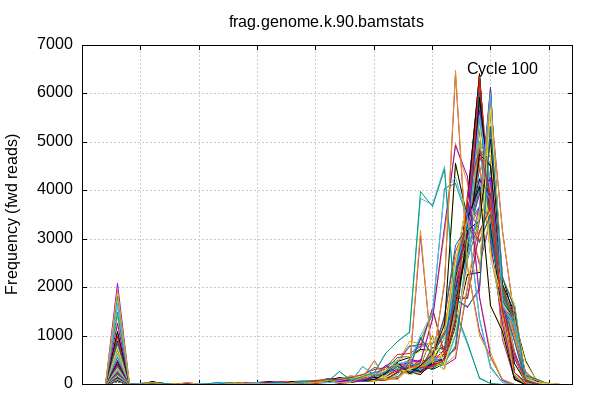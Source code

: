 
            set terminal png size 600,400 truecolor
            set output "frag.genome.k.90/quals3.png"
            set grid xtics ytics y2tics back lc rgb "#cccccc"
            set multiplot
            
            set title "frag.genome.k.90.bamstats"
            set ylabel "Frequency (fwd reads)"
            set label "Cycle 100" at 32+1,6475
            unset xlabel
            set xrange [0:42]
            set format x ""
        plot '-' using 1:2 with lines t '','-' using 1:2 with lines t '','-' using 1:2 with lines t '','-' using 1:2 with lines t '','-' using 1:2 with lines t '','-' using 1:2 with lines t '','-' using 1:2 with lines t '','-' using 1:2 with lines t '','-' using 1:2 with lines t '','-' using 1:2 with lines t '','-' using 1:2 with lines t '','-' using 1:2 with lines t '','-' using 1:2 with lines t '','-' using 1:2 with lines t '','-' using 1:2 with lines t '','-' using 1:2 with lines t '','-' using 1:2 with lines t '','-' using 1:2 with lines t '','-' using 1:2 with lines t '','-' using 1:2 with lines t '','-' using 1:2 with lines t '','-' using 1:2 with lines t '','-' using 1:2 with lines t '','-' using 1:2 with lines t '','-' using 1:2 with lines t '','-' using 1:2 with lines t '','-' using 1:2 with lines t '','-' using 1:2 with lines t '','-' using 1:2 with lines t '','-' using 1:2 with lines t '','-' using 1:2 with lines t '','-' using 1:2 with lines t '','-' using 1:2 with lines t '','-' using 1:2 with lines t '','-' using 1:2 with lines t '','-' using 1:2 with lines t '','-' using 1:2 with lines t '','-' using 1:2 with lines t '','-' using 1:2 with lines t '','-' using 1:2 with lines t '','-' using 1:2 with lines t '','-' using 1:2 with lines t '','-' using 1:2 with lines t '','-' using 1:2 with lines t '','-' using 1:2 with lines t '','-' using 1:2 with lines t '','-' using 1:2 with lines t '','-' using 1:2 with lines t '','-' using 1:2 with lines t '','-' using 1:2 with lines t '','-' using 1:2 with lines t '','-' using 1:2 with lines t '','-' using 1:2 with lines t '','-' using 1:2 with lines t '','-' using 1:2 with lines t '','-' using 1:2 with lines t '','-' using 1:2 with lines t '','-' using 1:2 with lines t '','-' using 1:2 with lines t '','-' using 1:2 with lines t '','-' using 1:2 with lines t '','-' using 1:2 with lines t '','-' using 1:2 with lines t '','-' using 1:2 with lines t '','-' using 1:2 with lines t '','-' using 1:2 with lines t '','-' using 1:2 with lines t '','-' using 1:2 with lines t '','-' using 1:2 with lines t '','-' using 1:2 with lines t '','-' using 1:2 with lines t '','-' using 1:2 with lines t '','-' using 1:2 with lines t '','-' using 1:2 with lines t '','-' using 1:2 with lines t '','-' using 1:2 with lines t '','-' using 1:2 with lines t '','-' using 1:2 with lines t '','-' using 1:2 with lines t '','-' using 1:2 with lines t '','-' using 1:2 with lines t '','-' using 1:2 with lines t '','-' using 1:2 with lines t '','-' using 1:2 with lines t '','-' using 1:2 with lines t '','-' using 1:2 with lines t '','-' using 1:2 with lines t '','-' using 1:2 with lines t '','-' using 1:2 with lines t '','-' using 1:2 with lines t '','-' using 1:2 with lines t '','-' using 1:2 with lines t '','-' using 1:2 with lines t '','-' using 1:2 with lines t '','-' using 1:2 with lines t '','-' using 1:2 with lines t '','-' using 1:2 with lines t '','-' using 1:2 with lines t '','-' using 1:2 with lines t '','-' using 1:2 with lines t '','-' using 1:2 with lines t ''
1	0
2	0
3	2087
4	0
5	0
6	52
7	0
8	0
9	48
10	0
11	0
12	0
13	19
14	0
15	2
16	3
17	9
18	28
19	0
20	46
21	71
22	20
23	33
24	130
25	503
26	93
27	162
28	313
29	3068
30	465
31	2087
32	6425
33	2424
34	1086
35	564
36	104
37	0
38	0
39	0
40	0
41	0
end
1	0
2	2
3	1827
4	0
5	4
6	11
7	10
8	2
9	6
10	15
11	8
12	39
13	15
14	33
15	19
16	14
17	21
18	12
19	56
20	59
21	62
22	49
23	51
24	374
25	192
26	278
27	413
28	487
29	924
30	1452
31	4052
32	4149
33	3430
34	1371
35	369
36	36
37	0
38	0
39	0
40	0
41	0
end
1	0
2	0
3	1603
4	4
5	2
6	14
7	6
8	10
9	8
10	12
11	26
12	9
13	12
14	15
15	6
16	14
17	31
18	10
19	43
20	42
21	67
22	271
23	113
24	182
25	251
26	645
27	878
28	1091
29	3838
30	3714
31	4496
32	1448
33	834
34	136
35	11
36	0
37	0
38	0
39	0
40	0
41	0
end
1	0
2	0
3	1396
4	1
5	0
6	14
7	3
8	6
9	8
10	15
11	19
12	9
13	8
14	20
15	21
16	10
17	27
18	18
19	36
20	32
21	34
22	55
23	82
24	94
25	154
26	354
27	264
28	527
29	455
30	1387
31	3111
32	4986
33	4156
34	1812
35	654
36	74
37	0
38	0
39	0
40	0
41	0
end
1	0
2	0
3	1221
4	0
5	0
6	16
7	2
8	10
9	12
10	16
11	16
12	5
13	8
14	17
15	22
16	11
17	43
18	33
19	41
20	23
21	61
22	73
23	67
24	104
25	94
26	195
27	446
28	234
29	426
30	549
31	1222
32	4554
33	3406
34	4062
35	1581
36	1170
37	102
38	0
39	0
40	0
41	0
end
1	0
2	0
3	1075
4	2
5	5
6	39
7	4
8	5
9	14
10	15
11	20
12	10
13	3
14	22
15	15
16	23
17	41
18	17
19	41
20	32
21	48
22	54
23	74
24	90
25	103
26	96
27	251
28	368
29	364
30	362
31	499
32	1382
33	3930
34	4769
35	3786
36	1531
37	656
38	96
39	0
40	0
41	0
end
1	0
2	0
3	972
4	2
5	4
6	42
7	3
8	12
9	14
10	14
11	8
12	18
13	6
14	16
15	19
16	13
17	33
18	29
19	43
20	52
21	66
22	59
23	104
24	119
25	169
26	254
27	311
28	348
29	946
30	609
31	1101
32	1752
33	1615
34	1947
35	5264
36	2195
37	1584
38	99
39	0
40	0
41	0
end
1	0
2	0
3	880
4	0
5	2
6	61
7	4
8	14
9	9
10	13
11	15
12	13
13	14
14	28
15	14
16	19
17	47
18	10
19	42
20	46
21	55
22	71
23	94
24	83
25	205
26	138
27	294
28	338
29	391
30	1018
31	451
32	1197
33	2277
34	2305
35	5662
36	2197
37	1662
38	133
39	40
40	0
41	0
end
1	0
2	1
3	796
4	1
5	0
6	30
7	5
8	11
9	13
10	12
11	17
12	16
13	9
14	24
15	20
16	11
17	30
18	32
19	32
20	45
21	41
22	53
23	96
24	67
25	101
26	109
27	140
28	362
29	374
30	493
31	395
32	529
33	2005
34	3382
35	5808
36	3178
37	1352
38	177
39	75
40	0
41	0
end
1	0
2	0
3	724
4	0
5	3
6	45
7	2
8	22
9	17
10	14
11	19
12	16
13	20
14	23
15	21
16	18
17	33
18	47
19	31
20	47
21	46
22	87
23	64
24	79
25	129
26	84
27	249
28	483
29	279
30	545
31	399
32	1018
33	2590
34	3383
35	6115
36	1684
37	1308
38	144
39	54
40	0
41	0
end
1	0
2	1
3	638
4	0
5	6
6	20
7	8
8	12
9	19
10	17
11	15
12	16
13	18
14	26
15	18
16	21
17	30
18	20
19	40
20	43
21	73
22	59
23	90
24	64
25	110
26	102
27	147
28	452
29	315
30	475
31	467
32	779
33	2803
34	3422
35	6026
36	1812
37	1424
38	173
39	81
40	0
41	0
end
1	0
2	0
3	562
4	0
5	1
6	33
7	3
8	13
9	12
10	20
11	14
12	10
13	13
14	21
15	17
16	23
17	35
18	20
19	37
20	49
21	55
22	71
23	75
24	72
25	115
26	122
27	139
28	480
29	257
30	382
31	528
32	731
33	2688
34	3565
35	6086
36	1901
37	1418
38	178
39	96
40	0
41	0
end
1	0
2	0
3	519
4	1
5	2
6	34
7	5
8	20
9	14
10	14
11	20
12	19
13	17
14	19
15	19
16	11
17	43
18	19
19	43
20	33
21	47
22	56
23	79
24	64
25	100
26	115
27	234
28	344
29	245
30	435
31	561
32	1291
33	2989
34	3401
35	4942
36	2201
37	1602
38	213
39	71
40	0
41	0
end
1	0
2	0
3	465
4	3
5	5
6	36
7	7
8	15
9	19
10	22
11	17
12	25
13	18
14	31
15	28
16	20
17	52
18	38
19	57
20	67
21	126
22	119
23	150
24	177
25	354
26	307
27	563
28	583
29	748
30	1571
31	589
32	1781
33	1780
34	3169
35	3682
36	1627
37	1393
38	141
39	57
40	0
41	0
end
1	0
2	2
3	423
4	1
5	3
6	34
7	12
8	16
9	22
10	20
11	8
12	12
13	22
14	17
15	14
16	29
17	28
18	41
19	54
20	46
21	71
22	51
23	81
24	101
25	106
26	260
27	317
28	211
29	267
30	579
31	1388
32	2744
33	3336
34	2976
35	3496
36	1567
37	1292
38	152
39	43
40	0
41	0
end
1	0
2	0
3	393
4	0
5	1
6	30
7	3
8	11
9	18
10	20
11	15
12	11
13	20
14	26
15	21
16	18
17	16
18	45
19	31
20	41
21	54
22	71
23	70
24	87
25	94
26	210
27	330
28	221
29	252
30	449
31	961
32	2482
33	3851
34	3097
35	3646
36	1676
37	1400
38	123
39	48
40	0
41	0
end
1	0
2	5
3	372
4	0
5	6
6	31
7	8
8	17
9	14
10	18
11	11
12	19
13	24
14	33
15	27
16	20
17	36
18	59
19	51
20	57
21	59
22	106
23	141
24	115
25	187
26	231
27	362
28	373
29	372
30	667
31	1102
32	2554
33	3468
34	2478
35	3388
36	1807
37	1449
38	142
39	33
40	0
41	0
end
1	0
2	0
3	342
4	0
5	3
6	41
7	7
8	16
9	17
10	17
11	16
12	20
13	22
14	17
15	20
16	15
17	41
18	45
19	44
20	60
21	70
22	78
23	88
24	68
25	116
26	159
27	399
28	260
29	302
30	562
31	384
32	2307
33	3230
34	4197
35	3818
36	1584
37	1367
38	110
39	0
40	0
41	0
end
1	0
2	1
3	316
4	1
5	0
6	41
7	8
8	8
9	15
10	22
11	5
12	7
13	25
14	20
15	20
16	13
17	29
18	48
19	39
20	32
21	69
22	60
23	72
24	75
25	116
26	141
27	453
28	236
29	346
30	483
31	432
32	2230
33	2895
34	3982
35	4046
36	2007
37	1342
38	152
39	55
40	0
41	0
end
1	0
2	0
3	290
4	2
5	3
6	21
7	10
8	15
9	13
10	12
11	19
12	10
13	26
14	10
15	22
16	18
17	21
18	26
19	31
20	32
21	62
22	61
23	60
24	75
25	102
26	123
27	376
28	258
29	273
30	569
31	484
32	2215
33	3022
34	4163
35	4229
36	1698
37	1306
38	125
39	60
40	0
41	0
end
1	0
2	0
3	265
4	1
5	2
6	32
7	11
8	21
9	11
10	14
11	8
12	6
13	26
14	17
15	19
16	22
17	34
18	30
19	28
20	42
21	42
22	72
23	58
24	92
25	90
26	150
27	356
28	256
29	234
30	471
31	509
32	2199
33	3227
34	4123
35	3969
36	1785
37	1404
38	161
39	55
40	0
41	0
end
1	0
2	0
3	249
4	1
5	1
6	26
7	12
8	12
9	13
10	19
11	8
12	13
13	19
14	20
15	15
16	24
17	23
18	33
19	17
20	41
21	57
22	60
23	71
24	65
25	89
26	106
27	355
28	242
29	243
30	430
31	539
32	2181
33	3080
34	4136
35	3983
36	2072
37	1370
38	153
39	64
40	0
41	0
end
1	0
2	6
3	243
4	10
5	3
6	38
7	18
8	13
9	15
10	22
11	9
12	23
13	20
14	26
15	19
16	16
17	20
18	30
19	53
20	44
21	50
22	71
23	121
24	92
25	134
26	201
27	346
28	344
29	338
30	757
31	745
32	2352
33	3201
34	3633
35	3462
36	1868
37	1284
38	164
39	51
40	0
41	0
end
1	0
2	0
3	232
4	4
5	4
6	29
7	13
8	11
9	6
10	12
11	17
12	21
13	10
14	22
15	15
16	19
17	26
18	43
19	26
20	50
21	60
22	73
23	75
24	99
25	96
26	216
27	328
28	313
29	304
30	483
31	537
32	2122
33	2980
34	4133
35	3337
36	2226
37	1347
38	495
39	39
40	19
41	0
end
1	0
2	0
3	218
4	3
5	2
6	30
7	11
8	15
9	17
10	14
11	22
12	17
13	17
14	19
15	31
16	15
17	26
18	36
19	41
20	74
21	37
22	106
23	64
24	90
25	82
26	170
27	362
28	312
29	308
30	563
31	529
32	2126
33	3009
34	4224
35	4062
36	1849
37	1015
38	272
39	37
40	17
41	0
end
1	0
2	0
3	204
4	5
5	3
6	36
7	11
8	10
9	15
10	9
11	15
12	23
13	20
14	11
15	19
16	18
17	32
18	30
19	40
20	83
21	55
22	59
23	65
24	77
25	152
26	231
27	329
28	343
29	297
30	460
31	543
32	2127
33	3072
34	4088
35	4198
36	1856
37	1192
38	114
39	0
40	0
41	0
end
1	0
2	0
3	188
4	4
5	6
6	37
7	7
8	20
9	11
10	16
11	16
12	18
13	21
14	16
15	19
16	24
17	32
18	30
19	42
20	47
21	58
22	51
23	73
24	85
25	92
26	162
27	376
28	263
29	265
30	550
31	477
32	2229
33	3020
34	4176
35	4232
36	1804
37	1218
38	121
39	36
40	0
41	0
end
1	0
2	0
3	181
4	0
5	3
6	26
7	9
8	11
9	16
10	7
11	15
12	9
13	16
14	23
15	11
16	29
17	24
18	32
19	38
20	63
21	49
22	82
23	57
24	105
25	84
26	159
27	409
28	282
29	333
30	678
31	481
32	2063
33	2941
34	4075
35	4182
36	1965
37	1255
38	109
39	20
40	0
41	0
end
1	0
2	0
3	170
4	2
5	8
6	20
7	17
8	10
9	12
10	19
11	18
12	27
13	13
14	12
15	13
16	26
17	24
18	49
19	34
20	62
21	54
22	63
23	60
24	87
25	109
26	180
27	299
28	335
29	324
30	441
31	538
32	1725
33	2766
34	4673
35	4493
36	1869
37	1198
38	92
39	0
40	0
41	0
end
1	0
2	0
3	158
4	8
5	5
6	24
7	15
8	14
9	9
10	15
11	13
12	16
13	15
14	19
15	11
16	18
17	20
18	39
19	39
20	63
21	49
22	68
23	75
24	60
25	114
26	161
27	311
28	317
29	316
30	401
31	500
32	1691
33	2962
34	4448
35	4605
36	1994
37	1154
38	115
39	0
40	0
41	0
end
1	0
2	0
3	148
4	3
5	7
6	19
7	14
8	13
9	15
10	16
11	16
12	19
13	26
14	18
15	16
16	41
17	29
18	36
19	42
20	49
21	50
22	77
23	60
24	66
25	134
26	138
27	338
28	321
29	307
30	496
31	569
32	1749
33	2838
34	4910
35	4509
36	1760
37	909
38	84
39	0
40	0
41	0
end
1	0
2	0
3	140
4	3
5	4
6	25
7	5
8	8
9	18
10	17
11	19
12	18
13	24
14	19
15	11
16	36
17	22
18	30
19	39
20	46
21	83
22	65
23	81
24	58
25	90
26	102
27	279
28	281
29	252
30	468
31	300
32	1766
33	2898
34	4728
35	4704
36	1983
37	1146
38	74
39	0
40	0
41	0
end
1	0
2	0
3	133
4	2
5	8
6	21
7	10
8	12
9	14
10	13
11	18
12	25
13	14
14	13
15	22
16	25
17	22
18	40
19	34
20	60
21	56
22	68
23	71
24	85
25	124
26	143
27	308
28	388
29	329
30	460
31	444
32	1690
33	2944
34	4961
35	4716
36	1855
37	673
38	41
39	0
40	0
41	0
end
1	0
2	0
3	120
4	2
5	11
6	24
7	12
8	14
9	12
10	19
11	14
12	13
13	17
14	17
15	12
16	28
17	32
18	35
19	26
20	48
21	71
22	97
23	46
24	82
25	85
26	171
27	329
28	346
29	355
30	410
31	484
32	1886
33	2993
34	5526
35	3864
36	1967
37	618
38	56
39	0
40	0
41	0
end
1	0
2	0
3	111
4	7
5	8
6	23
7	14
8	9
9	14
10	15
11	16
12	20
13	19
14	16
15	19
16	26
17	40
18	43
19	42
20	72
21	71
22	66
23	70
24	85
25	109
26	144
27	333
28	355
29	357
30	404
31	466
32	1873
33	2901
34	5456
35	3932
36	2055
37	606
38	45
39	0
40	0
41	0
end
1	0
2	0
3	102
4	3
5	10
6	27
7	10
8	16
9	9
10	14
11	12
12	28
13	17
14	10
15	29
16	26
17	26
18	38
19	47
20	60
21	56
22	79
23	72
24	80
25	128
26	142
27	319
28	305
29	373
30	498
31	463
32	1949
33	3158
34	5604
35	3787
36	1735
37	566
38	44
39	0
40	0
41	0
end
1	0
2	0
3	98
4	3
5	7
6	18
7	8
8	14
9	19
10	15
11	11
12	25
13	16
14	7
15	26
16	20
17	28
18	27
19	50
20	53
21	73
22	93
23	48
24	111
25	91
26	120
27	347
28	334
29	405
30	380
31	397
32	1925
33	2903
34	5789
35	3871
36	2029
37	438
38	43
39	0
40	0
41	0
end
1	0
2	0
3	91
4	9
5	11
6	18
7	14
8	12
9	14
10	15
11	19
12	17
13	27
14	14
15	29
16	29
17	40
18	50
19	63
20	55
21	65
22	85
23	92
24	87
25	127
26	202
27	376
28	316
29	476
30	421
31	649
32	1688
33	2886
34	6197
35	3449
36	1935
37	235
38	29
39	0
40	0
41	0
end
1	0
2	0
3	86
4	5
5	7
6	18
7	12
8	14
9	10
10	11
11	12
12	33
13	15
14	15
15	9
16	33
17	34
18	48
19	55
20	58
21	67
22	70
23	65
24	118
25	105
26	141
27	304
28	307
29	426
30	377
31	470
32	2275
33	3128
34	6059
35	3135
36	2035
37	226
38	59
39	0
40	0
41	0
end
1	0
2	0
3	82
4	5
5	17
6	22
7	16
8	14
9	14
10	17
11	16
12	20
13	20
14	18
15	35
16	59
17	44
18	45
19	69
20	63
21	88
22	137
23	96
24	196
25	165
26	267
27	479
28	566
29	716
30	699
31	794
32	2174
33	2923
34	5278
35	2685
36	1755
37	219
38	29
39	0
40	0
41	0
end
1	0
2	0
3	78
4	5
5	15
6	26
7	10
8	16
9	17
10	22
11	4
12	16
13	28
14	13
15	27
16	29
17	34
18	46
19	59
20	51
21	104
22	79
23	169
24	137
25	241
26	316
27	457
28	782
29	819
30	846
31	1276
32	2075
33	3137
34	4530
35	2816
36	1417
37	145
38	0
39	0
40	0
41	0
end
1	0
2	0
3	76
4	6
5	8
6	24
7	8
8	15
9	11
10	26
11	15
12	22
13	21
14	10
15	29
16	32
17	34
18	42
19	73
20	68
21	88
22	105
23	156
24	159
25	192
26	387
27	501
28	808
29	785
30	838
31	1007
32	2128
33	2778
34	5010
35	2718
36	1480
37	182
38	0
39	0
40	0
41	0
end
1	0
2	0
3	74
4	5
5	13
6	30
7	8
8	15
9	13
10	15
11	12
12	19
13	18
14	8
15	21
16	31
17	26
18	36
19	38
20	55
21	71
22	117
23	74
24	100
25	110
26	176
27	326
28	365
29	429
30	327
31	602
32	2444
33	3263
34	5997
35	3002
36	1827
37	175
38	0
39	0
40	0
41	0
end
1	0
2	0
3	69
4	1
5	7
6	20
7	7
8	13
9	12
10	16
11	20
12	21
13	17
14	14
15	15
16	32
17	45
18	29
19	55
20	51
21	65
22	94
23	116
24	143
25	135
26	162
27	357
28	431
29	464
30	521
31	689
32	2519
33	3378
34	5988
35	2884
36	1280
37	172
38	0
39	0
40	0
41	0
end
1	0
2	0
3	66
4	2
5	7
6	26
7	14
8	9
9	11
10	9
11	11
12	21
13	16
14	11
15	14
16	14
17	41
18	33
19	49
20	52
21	47
22	81
23	78
24	97
25	96
26	180
27	324
28	342
29	423
30	337
31	598
32	1853
33	3874
34	6325
35	3203
36	1444
37	134
38	0
39	0
40	0
41	0
end
1	0
2	0
3	63
4	1
5	7
6	17
7	13
8	7
9	11
10	11
11	15
12	31
13	18
14	10
15	11
16	30
17	25
18	20
19	42
20	43
21	56
22	62
23	70
24	94
25	105
26	157
27	343
28	363
29	398
30	342
31	508
32	1780
33	3585
34	6245
35	3611
36	1550
37	198
38	0
39	0
40	0
41	0
end
1	0
2	0
3	60
4	5
5	9
6	13
7	11
8	12
9	12
10	6
11	10
12	21
13	11
14	8
15	19
16	25
17	23
18	41
19	36
20	63
21	82
22	63
23	80
24	119
25	115
26	170
27	309
28	320
29	452
30	320
31	596
32	1729
33	3730
34	6416
35	3302
36	1512
37	142
38	0
39	0
40	0
41	0
end
1	0
2	0
3	60
4	6
5	13
6	19
7	11
8	10
9	17
10	8
11	12
12	23
13	27
14	10
15	11
16	22
17	27
18	41
19	33
20	60
21	66
22	84
23	63
24	74
25	121
26	124
27	290
28	303
29	392
30	309
31	442
32	1802
33	3150
34	6314
35	3789
36	1878
37	231
38	0
39	0
40	0
41	0
end
1	0
2	0
3	60
4	6
5	5
6	25
7	16
8	8
9	17
10	10
11	13
12	24
13	30
14	12
15	11
16	20
17	25
18	44
19	45
20	46
21	78
22	59
23	59
24	108
25	137
26	181
27	320
28	367
29	462
30	404
31	641
32	1786
33	3832
34	6313
35	3624
36	937
37	117
38	0
39	0
40	0
41	0
end
1	0
2	0
3	62
4	1
5	6
6	18
7	20
8	18
9	8
10	15
11	9
12	29
13	24
14	14
15	9
16	21
17	30
18	36
19	47
20	54
21	59
22	108
23	68
24	78
25	126
26	148
27	370
28	308
29	384
30	381
31	421
32	1534
33	3441
34	5894
35	4107
36	1761
37	233
38	0
39	0
40	0
41	0
end
1	0
2	0
3	59
4	1
5	7
6	21
7	9
8	7
9	12
10	13
11	13
12	19
13	30
14	7
15	15
16	26
17	27
18	42
19	61
20	48
21	73
22	98
23	74
24	82
25	139
26	169
27	371
28	329
29	388
30	354
31	441
32	1466
33	3472
34	5865
35	4138
36	1752
37	214
38	0
39	0
40	0
41	0
end
1	0
2	0
3	58
4	2
5	6
6	23
7	14
8	10
9	9
10	10
11	10
12	24
13	22
14	5
15	17
16	22
17	35
18	61
19	40
20	44
21	80
22	84
23	84
24	110
25	173
26	178
27	333
28	338
29	475
30	408
31	668
32	1667
33	3812
34	6380
35	3523
36	980
37	137
38	0
39	0
40	0
41	0
end
1	0
2	0
3	56
4	4
5	4
6	26
7	13
8	13
9	9
10	8
11	15
12	24
13	19
14	9
15	8
16	18
17	31
18	45
19	43
20	56
21	59
22	84
23	62
24	98
25	101
26	150
27	326
28	289
29	395
30	339
31	463
32	1744
33	3147
34	6283
35	3781
36	1896
37	224
38	0
39	0
40	0
41	0
end
1	0
2	0
3	59
4	3
5	13
6	17
7	8
8	17
9	20
10	11
11	17
12	45
13	12
14	9
15	11
16	30
17	27
18	53
19	38
20	54
21	55
22	61
23	77
24	91
25	96
26	174
27	316
28	331
29	431
30	337
31	588
32	1756
33	3769
34	6390
35	3341
36	1453
37	132
38	0
39	0
40	0
41	0
end
1	0
2	0
3	63
4	3
5	7
6	27
7	9
8	17
9	7
10	16
11	14
12	21
13	25
14	10
15	15
16	25
17	28
18	31
19	31
20	57
21	63
22	65
23	63
24	105
25	99
26	157
27	311
28	344
29	383
30	350
31	519
32	1655
33	3734
34	6213
35	3634
36	1553
37	188
38	0
39	0
40	0
41	0
end
1	0
2	0
3	61
4	4
5	11
6	18
7	10
8	17
9	8
10	10
11	15
12	10
13	23
14	12
15	15
16	29
17	29
18	47
19	52
20	52
21	58
22	80
23	81
24	90
25	99
26	202
27	321
28	358
29	411
30	338
31	588
32	1819
33	3814
34	6400
35	3191
36	1458
37	111
38	0
39	0
40	0
41	0
end
1	0
2	0
3	60
4	9
5	12
6	31
7	11
8	11
9	12
10	13
11	19
12	21
13	18
14	19
15	14
16	34
17	43
18	45
19	58
20	62
21	54
22	95
23	114
24	139
25	132
26	154
27	390
28	451
29	504
30	477
31	730
32	2400
33	3462
34	5914
35	2947
36	1232
37	155
38	0
39	0
40	0
41	0
end
1	0
2	0
3	65
4	3
5	12
6	22
7	9
8	9
9	7
10	16
11	17
12	23
13	25
14	11
15	24
16	32
17	39
18	50
19	42
20	38
21	74
22	102
23	86
24	85
25	126
26	201
27	362
28	351
29	426
30	315
31	600
32	2518
33	3306
34	5830
35	3016
36	1807
37	193
38	0
39	0
40	0
41	0
end
1	0
2	0
3	69
4	5
5	10
6	27
7	12
8	15
9	7
10	20
11	25
12	21
13	30
14	19
15	37
16	28
17	30
18	52
19	81
20	74
21	84
22	109
23	155
24	171
25	230
26	376
27	474
28	805
29	770
30	862
31	992
32	2161
33	2772
34	5018
35	2661
36	1452
37	188
38	0
39	0
40	0
41	0
end
1	0
2	0
3	74
4	1
5	14
6	18
7	21
8	13
9	10
10	21
11	12
12	20
13	22
14	20
15	30
16	15
17	33
18	31
19	61
20	73
21	106
22	80
23	177
24	137
25	222
26	301
27	450
28	888
29	845
30	836
31	1279
32	2051
33	3062
34	4555
35	2754
36	1431
37	179
38	0
39	0
40	0
41	0
end
1	0
2	0
3	77
4	2
5	13
6	21
7	19
8	6
9	24
10	19
11	19
12	22
13	18
14	16
15	30
16	45
17	42
18	61
19	61
20	53
21	112
22	111
23	109
24	181
25	174
26	292
27	506
28	586
29	681
30	695
31	798
32	2186
33	2855
34	5347
35	2673
36	1748
37	220
38	20
39	0
40	0
41	0
end
1	0
2	0
3	82
4	2
5	14
6	31
7	9
8	13
9	14
10	11
11	13
12	18
13	17
14	14
15	16
16	28
17	39
18	47
19	43
20	52
21	75
22	59
23	58
24	86
25	130
26	164
27	294
28	314
29	441
30	363
31	492
32	2381
33	3199
34	6020
35	3085
36	1916
37	246
38	56
39	0
40	0
41	0
end
1	0
2	0
3	84
4	8
5	6
6	21
7	19
8	7
9	10
10	19
11	10
12	17
13	20
14	20
15	28
16	37
17	33
18	43
19	56
20	45
21	88
22	76
23	84
24	100
25	118
26	205
27	339
28	321
29	516
30	432
31	605
32	1698
33	2809
34	6368
35	3415
36	1912
37	248
38	25
39	0
40	0
41	0
end
1	0
2	0
3	92
4	2
5	7
6	18
7	17
8	14
9	10
10	10
11	17
12	24
13	17
14	16
15	23
16	18
17	28
18	34
19	44
20	48
21	67
22	84
23	66
24	99
25	80
26	128
27	331
28	322
29	398
30	360
31	467
32	1985
33	2765
34	5927
35	3854
36	1974
37	441
38	55
39	0
40	0
41	0
end
1	0
2	0
3	97
4	6
5	12
6	29
7	9
8	13
9	10
10	20
11	16
12	22
13	11
14	21
15	19
16	24
17	32
18	27
19	42
20	62
21	47
22	75
23	81
24	65
25	122
26	134
27	320
28	304
29	369
30	457
31	426
32	2000
33	3222
34	5666
35	3786
36	1698
37	542
38	56
39	0
40	0
41	0
end
1	0
2	0
3	102
4	4
5	9
6	22
7	17
8	11
9	15
10	11
11	21
12	24
13	12
14	16
15	18
16	29
17	37
18	43
19	44
20	62
21	57
22	71
23	83
24	68
25	119
26	142
27	324
28	364
29	347
30	400
31	424
32	1791
33	2963
34	5520
35	4044
36	1968
37	615
38	45
39	0
40	0
41	0
end
1	0
2	0
3	111
4	7
5	11
6	32
7	14
8	11
9	10
10	14
11	11
12	17
13	23
14	15
15	17
16	29
17	38
18	34
19	39
20	62
21	55
22	80
23	64
24	85
25	106
26	153
27	289
28	370
29	364
30	351
31	505
32	1871
33	2954
34	5547
35	3972
36	1937
37	603
38	41
39	0
40	0
41	0
end
1	0
2	0
3	113
4	9
5	5
6	31
7	10
8	13
9	12
10	7
11	20
12	22
13	14
14	19
15	18
16	32
17	24
18	35
19	36
20	65
21	67
22	78
23	88
24	66
25	85
26	146
27	294
28	373
29	301
30	441
31	461
32	1793
33	2972
34	4944
35	4696
36	1883
37	618
38	51
39	0
40	0
41	0
end
1	0
2	0
3	119
4	4
5	9
6	18
7	12
8	19
9	14
10	14
11	19
12	17
13	16
14	20
15	7
16	27
17	25
18	30
19	44
20	43
21	69
22	62
23	69
24	57
25	102
26	106
27	305
28	333
29	251
30	465
31	318
32	1703
33	2968
34	4716
35	4748
36	1933
37	1067
38	113
39	0
40	0
41	0
end
1	0
2	0
3	125
4	3
5	3
6	23
7	12
8	15
9	11
10	13
11	11
12	14
13	20
14	10
15	16
16	27
17	29
18	49
19	56
20	62
21	52
22	72
23	64
24	97
25	128
26	150
27	327
28	322
29	314
30	480
31	583
32	1840
33	2915
34	4836
35	4512
36	1694
37	886
38	71
39	0
40	0
41	0
end
1	0
2	0
3	139
4	4
5	5
6	27
7	8
8	13
9	14
10	15
11	25
12	18
13	19
14	17
15	12
16	17
17	25
18	45
19	28
20	60
21	59
22	75
23	79
24	59
25	102
26	168
27	287
28	293
29	320
30	418
31	504
32	1642
33	3005
34	4672
35	4527
36	2002
37	1045
38	94
39	0
40	0
41	0
end
1	0
2	0
3	143
4	5
5	5
6	17
7	9
8	10
9	8
10	19
11	16
12	17
13	16
14	20
15	16
16	36
17	23
18	56
19	41
20	55
21	57
22	61
23	61
24	72
25	102
26	183
27	327
28	331
29	295
30	417
31	566
32	1705
33	2825
34	4755
35	4515
36	1795
37	1172
38	91
39	0
40	0
41	0
end
1	0
2	0
3	152
4	6
5	6
6	23
7	14
8	19
9	14
10	11
11	17
12	17
13	28
14	24
15	10
16	30
17	28
18	35
19	39
20	54
21	69
22	78
23	53
24	76
25	77
26	148
27	370
28	274
29	306
30	608
31	461
32	2185
33	3106
34	3924
35	4274
36	1923
37	1275
38	94
39	14
40	0
41	0
end
1	0
2	0
3	164
4	2
5	2
6	27
7	10
8	15
9	9
10	16
11	21
12	13
13	22
14	23
15	21
16	21
17	31
18	45
19	46
20	40
21	59
22	62
23	59
24	68
25	92
26	195
27	398
28	235
29	265
30	488
31	485
32	2182
33	3165
34	4263
35	4198
36	1769
37	1169
38	120
39	42
40	0
41	0
end
1	0
2	0
3	177
4	4
5	9
6	30
7	6
8	13
9	15
10	17
11	19
12	26
13	22
14	14
15	19
16	28
17	42
18	31
19	42
20	68
21	72
22	65
23	66
24	58
25	120
26	195
27	335
28	316
29	275
30	482
31	580
32	2235
33	3230
34	4101
35	4195
36	1685
37	1157
38	93
39	0
40	0
41	0
end
1	0
2	0
3	187
4	2
5	3
6	26
7	11
8	9
9	14
10	10
11	15
12	16
13	17
14	15
15	27
16	24
17	27
18	40
19	38
20	53
21	49
22	66
23	64
24	104
25	70
26	153
27	336
28	252
29	339
30	616
31	564
32	2175
33	3131
34	4173
35	4045
36	1845
37	1021
38	255
39	36
40	14
41	0
end
1	0
2	0
3	196
4	4
5	8
6	23
7	6
8	12
9	10
10	16
11	21
12	14
13	7
14	14
15	20
16	22
17	33
18	43
19	26
20	42
21	42
22	75
23	72
24	83
25	85
26	194
27	315
28	283
29	344
30	526
31	556
32	2232
33	2959
34	4217
35	3403
36	2157
37	1271
38	459
39	37
40	15
41	0
end
1	0
2	2
3	204
4	10
5	9
6	25
7	19
8	23
9	7
10	17
11	12
12	24
13	20
14	23
15	28
16	17
17	30
18	25
19	38
20	41
21	47
22	82
23	123
24	80
25	138
26	187
27	373
28	357
29	314
30	758
31	713
32	2431
33	3276
34	3680
35	3477
36	1755
37	1264
38	171
39	42
40	0
41	0
end
1	0
2	0
3	221
4	2
5	2
6	25
7	15
8	13
9	10
10	13
11	8
12	8
13	19
14	17
15	22
16	22
17	27
18	29
19	19
20	38
21	49
22	53
23	79
24	73
25	93
26	128
27	388
28	255
29	254
30	397
31	510
32	2219
33	3124
34	4187
35	3947
36	2013
37	1366
38	137
39	60
40	0
41	0
end
1	0
2	0
3	238
4	1
5	6
6	26
7	11
8	6
9	15
10	16
11	21
12	11
13	31
14	21
15	10
16	31
17	27
18	53
19	29
20	41
21	42
22	90
23	47
24	83
25	79
26	151
27	396
28	245
29	216
30	446
31	518
32	2232
33	3215
34	4229
35	3912
36	1848
37	1310
38	136
39	53
40	0
41	0
end
1	0
2	0
3	248
4	1
5	3
6	24
7	11
8	17
9	22
10	20
11	11
12	10
13	21
14	22
15	24
16	15
17	21
18	29
19	43
20	34
21	65
22	66
23	86
24	66
25	104
26	126
27	353
28	279
29	255
30	539
31	476
32	2329
33	3035
34	4188
35	4213
36	1600
37	1349
38	86
39	51
40	0
41	0
end
1	0
2	1
3	269
4	4
5	1
6	33
7	9
8	14
9	16
10	19
11	12
12	18
13	20
14	22
15	13
16	12
17	28
18	36
19	42
20	28
21	75
22	72
23	75
24	90
25	118
26	152
27	429
28	240
29	344
30	544
31	425
32	2287
33	2896
34	4071
35	3953
36	1934
37	1324
38	144
39	72
40	0
41	0
end
1	0
2	0
3	288
4	4
5	0
6	31
7	16
8	13
9	14
10	19
11	6
12	22
13	20
14	15
15	17
16	12
17	35
18	32
19	64
20	46
21	64
22	100
23	94
24	60
25	131
26	165
27	393
28	282
29	278
30	625
31	387
32	2432
33	3194
34	4163
35	3818
36	1608
37	1279
38	115
39	0
40	0
41	0
end
1	0
2	6
3	324
4	0
5	5
6	46
7	10
8	14
9	15
10	16
11	28
12	26
13	12
14	32
15	26
16	23
17	27
18	50
19	66
20	62
21	68
22	93
23	133
24	104
25	194
26	230
27	383
28	376
29	352
30	683
31	1108
32	2598
33	3405
34	2542
35	3453
36	1792
37	1357
38	150
39	33
40	0
41	0
end
1	0
2	0
3	351
4	2
5	3
6	35
7	7
8	13
9	12
10	17
11	11
12	9
13	25
14	27
15	24
16	12
17	24
18	38
19	32
20	35
21	63
22	55
23	82
24	87
25	92
26	180
27	355
28	210
29	259
30	529
31	967
32	2507
33	3857
34	3100
35	3603
36	1659
37	1345
38	156
39	59
40	0
41	0
end
1	0
2	0
3	372
4	2
5	3
6	39
7	9
8	14
9	15
10	24
11	7
12	12
13	27
14	16
15	20
16	23
17	26
18	37
19	50
20	55
21	77
22	66
23	99
24	94
25	119
26	235
27	375
28	230
29	291
30	554
31	1430
32	2874
33	3269
34	2936
35	3500
36	1528
37	1247
38	131
39	36
40	0
41	0
end
1	0
2	0
3	409
4	2
5	1
6	36
7	8
8	14
9	14
10	20
11	16
12	15
13	14
14	20
15	28
16	34
17	67
18	35
19	62
20	88
21	109
22	101
23	140
24	204
25	317
26	343
27	623
28	634
29	785
30	1559
31	614
32	1816
33	1790
34	3161
35	3625
36	1557
37	1386
38	142
39	53
40	0
41	0
end
1	0
2	0
3	445
4	3
5	2
6	34
7	11
8	7
9	10
10	18
11	16
12	15
13	17
14	27
15	21
16	17
17	32
18	24
19	44
20	39
21	42
22	58
23	73
24	75
25	138
26	98
27	257
28	335
29	260
30	452
31	525
32	1304
33	3187
34	3378
35	5063
36	2075
37	1494
38	185
39	61
40	0
41	0
end
1	0
2	0
3	488
4	1
5	1
6	29
7	4
8	20
9	17
10	19
11	12
12	15
13	23
14	21
15	16
16	16
17	35
18	23
19	27
20	51
21	57
22	58
23	61
24	70
25	127
26	109
27	130
28	479
29	291
30	419
31	546
32	753
33	2663
34	3679
35	6123
36	1811
37	1380
38	166
39	102
40	0
41	0
end
1	0
2	1
3	551
4	1
5	0
6	23
7	8
8	12
9	21
10	13
11	15
12	10
13	20
14	28
15	17
16	18
17	36
18	31
19	56
20	40
21	73
22	57
23	99
24	66
25	126
26	96
27	143
28	456
29	315
30	482
31	438
32	813
33	2881
34	3402
35	6025
36	1828
37	1351
38	197
39	93
40	0
41	0
end
1	0
2	0
3	622
4	1
5	2
6	34
7	8
8	15
9	23
10	24
11	16
12	19
13	8
14	28
15	18
16	16
17	35
18	44
19	43
20	44
21	33
22	83
23	89
24	85
25	124
26	106
27	216
28	491
29	289
30	558
31	388
32	1030
33	2677
34	3606
35	6014
36	1636
37	1213
38	160
39	44
40	0
41	0
end
1	0
2	0
3	693
4	1
5	0
6	38
7	6
8	12
9	19
10	16
11	19
12	15
13	8
14	31
15	20
16	12
17	28
18	18
19	26
20	44
21	35
22	48
23	73
24	83
25	110
26	122
27	113
28	331
29	378
30	474
31	417
32	594
33	2038
34	3467
35	5749
36	3165
37	1378
38	175
39	86
40	0
41	0
end
1	0
2	1
3	776
4	0
5	2
6	41
7	1
8	7
9	16
10	15
11	18
12	11
13	10
14	31
15	24
16	8
17	42
18	21
19	50
20	49
21	60
22	72
23	90
24	102
25	187
26	151
27	273
28	315
29	418
30	1023
31	436
32	1132
33	2406
34	2327
35	5674
36	2216
37	1656
38	133
39	48
40	0
41	0
end
1	0
2	0
3	877
4	2
5	3
6	37
7	6
8	3
9	16
10	22
11	12
12	16
13	9
14	30
15	29
16	8
17	29
18	30
19	46
20	50
21	54
22	58
23	88
24	111
25	175
26	247
27	320
28	361
29	965
30	619
31	1033
32	1761
33	1593
34	1999
35	5332
36	2201
37	1591
38	109
39	0
40	0
41	0
end
1	0
2	0
3	984
4	0
5	3
6	31
7	3
8	4
9	15
10	20
11	23
12	9
13	8
14	34
15	28
16	22
17	39
18	15
19	48
20	27
21	49
22	56
23	78
24	78
25	106
26	79
27	264
28	370
29	357
30	368
31	513
32	1347
33	3893
34	4854
35	3898
36	1511
37	616
38	92
39	0
40	0
41	0
end
1	0
2	0
3	1103
4	0
5	0
6	25
7	3
8	5
9	13
10	21
11	5
12	3
13	6
14	16
15	27
16	12
17	42
18	30
19	38
20	31
21	58
22	71
23	86
24	81
25	106
26	234
27	458
28	223
29	397
30	625
31	1233
32	4564
33	3420
34	4085
35	1636
36	1092
37	93
38	0
39	0
40	0
41	0
end
1	0
2	0
3	1262
4	0
5	0
6	18
7	5
8	5
9	12
10	17
11	16
12	8
13	4
14	18
15	18
16	12
17	33
18	16
19	37
20	35
21	35
22	55
23	74
24	82
25	180
26	384
27	239
28	520
29	477
30	1349
31	3255
32	4931
33	4288
34	1791
35	577
36	89
37	0
38	0
39	0
40	0
41	0
end
1	0
2	1
3	1480
4	2
5	2
6	17
7	12
8	8
9	7
10	20
11	23
12	16
13	10
14	15
15	7
16	22
17	39
18	5
19	39
20	46
21	71
22	260
23	79
24	167
25	250
26	645
27	889
28	1082
29	3988
30	3681
31	4446
32	1519
33	862
34	115
35	17
36	0
37	0
38	0
39	0
40	0
41	0
end
1	0
2	3
3	1674
4	2
5	9
6	6
7	7
8	0
9	7
10	12
11	10
12	43
13	13
14	15
15	18
16	21
17	25
18	20
19	48
20	50
21	50
22	44
23	52
24	367
25	212
26	271
27	432
28	484
29	1006
30	1477
31	4012
32	4266
33	3458
34	1350
35	335
36	43
37	0
38	0
39	0
40	0
41	0
end
1	0
2	0
3	1933
4	0
5	0
6	40
7	0
8	0
9	36
10	0
11	0
12	0
13	33
14	0
15	2
16	0
17	9
18	28
19	0
20	32
21	77
22	34
23	35
24	135
25	503
26	79
27	152
28	352
29	3188
30	431
31	2140
32	6475
33	2441
34	1022
35	565
36	100
37	0
38	0
39	0
40	0
41	0
end
1	0
2	0
3	0
4	0
5	0
6	0
7	0
8	0
9	0
10	0
11	0
12	0
13	0
14	0
15	0
16	0
17	0
18	0
19	0
20	0
21	0
22	0
23	0
24	0
25	0
26	0
27	0
28	0
29	0
30	0
31	0
32	0
33	0
34	0
35	0
36	0
37	0
38	0
39	0
40	0
41	0
end
